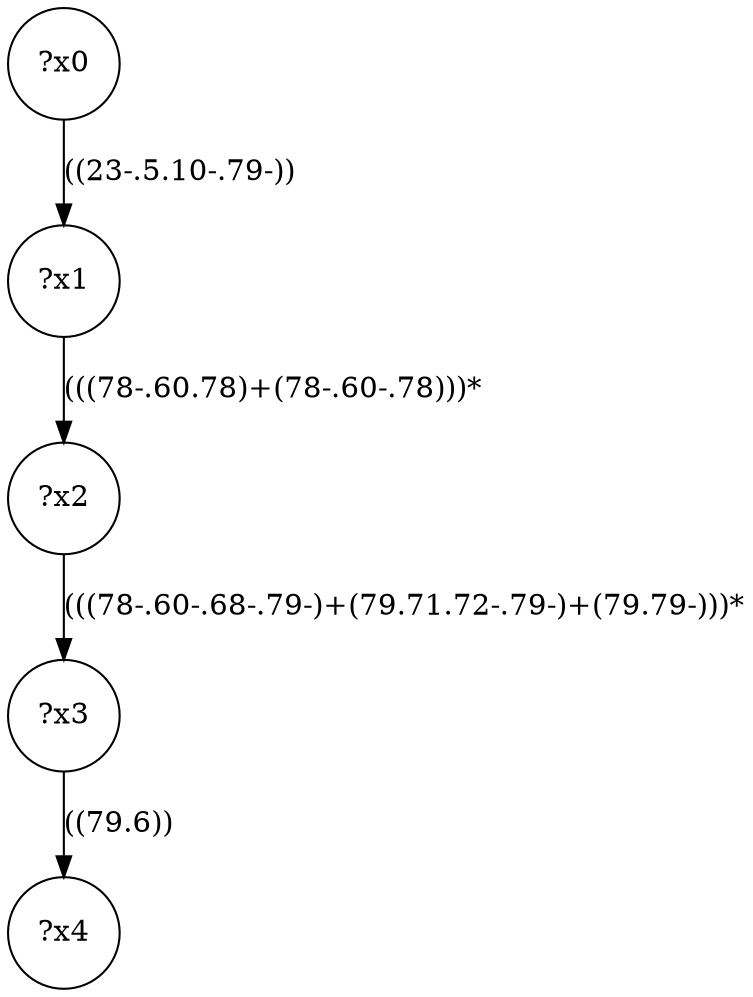 digraph g {
	x0 [shape=circle, label="?x0"];
	x1 [shape=circle, label="?x1"];
	x0 -> x1 [label="((23-.5.10-.79-))"];
	x2 [shape=circle, label="?x2"];
	x1 -> x2 [label="(((78-.60.78)+(78-.60-.78)))*"];
	x3 [shape=circle, label="?x3"];
	x2 -> x3 [label="(((78-.60-.68-.79-)+(79.71.72-.79-)+(79.79-)))*"];
	x4 [shape=circle, label="?x4"];
	x3 -> x4 [label="((79.6))"];
}

